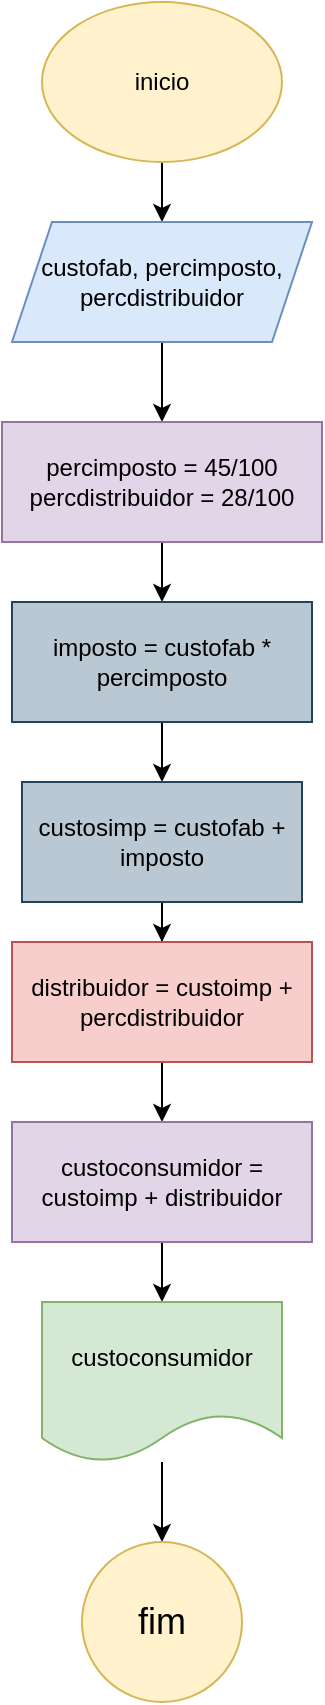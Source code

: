 <mxfile version="26.1.1">
  <diagram name="Página-1" id="5xZ-l1PhJzCoYqV-o_NN">
    <mxGraphModel grid="1" page="1" gridSize="10" guides="1" tooltips="1" connect="1" arrows="1" fold="1" pageScale="1" pageWidth="827" pageHeight="1169" math="0" shadow="0">
      <root>
        <mxCell id="0" />
        <mxCell id="1" parent="0" />
        <mxCell id="yRElc8mqz0NlZvftfNBs-3" value="" style="edgeStyle=orthogonalEdgeStyle;rounded=0;orthogonalLoop=1;jettySize=auto;html=1;" edge="1" parent="1" source="yRElc8mqz0NlZvftfNBs-1" target="yRElc8mqz0NlZvftfNBs-2">
          <mxGeometry relative="1" as="geometry" />
        </mxCell>
        <mxCell id="yRElc8mqz0NlZvftfNBs-1" value="inicio" style="ellipse;whiteSpace=wrap;html=1;fillColor=#fff2cc;strokeColor=#d6b656;" vertex="1" parent="1">
          <mxGeometry x="340" y="10" width="120" height="80" as="geometry" />
        </mxCell>
        <mxCell id="yRElc8mqz0NlZvftfNBs-5" value="" style="edgeStyle=orthogonalEdgeStyle;rounded=0;orthogonalLoop=1;jettySize=auto;html=1;" edge="1" parent="1" source="yRElc8mqz0NlZvftfNBs-2" target="yRElc8mqz0NlZvftfNBs-4">
          <mxGeometry relative="1" as="geometry" />
        </mxCell>
        <mxCell id="yRElc8mqz0NlZvftfNBs-2" value="custofab, percimposto, percdistribuidor" style="shape=parallelogram;perimeter=parallelogramPerimeter;whiteSpace=wrap;html=1;fixedSize=1;fillColor=#dae8fc;strokeColor=#6c8ebf;" vertex="1" parent="1">
          <mxGeometry x="325" y="120" width="150" height="60" as="geometry" />
        </mxCell>
        <mxCell id="yRElc8mqz0NlZvftfNBs-7" value="" style="edgeStyle=orthogonalEdgeStyle;rounded=0;orthogonalLoop=1;jettySize=auto;html=1;" edge="1" parent="1" source="yRElc8mqz0NlZvftfNBs-4" target="yRElc8mqz0NlZvftfNBs-6">
          <mxGeometry relative="1" as="geometry" />
        </mxCell>
        <mxCell id="yRElc8mqz0NlZvftfNBs-4" value="percimposto = 45/100&lt;div&gt;percdistribuidor = 28/100&lt;/div&gt;" style="whiteSpace=wrap;html=1;fillColor=#e1d5e7;strokeColor=#9673a6;" vertex="1" parent="1">
          <mxGeometry x="320" y="220" width="160" height="60" as="geometry" />
        </mxCell>
        <mxCell id="yRElc8mqz0NlZvftfNBs-9" value="" style="edgeStyle=orthogonalEdgeStyle;rounded=0;orthogonalLoop=1;jettySize=auto;html=1;" edge="1" parent="1" source="yRElc8mqz0NlZvftfNBs-6" target="yRElc8mqz0NlZvftfNBs-8">
          <mxGeometry relative="1" as="geometry" />
        </mxCell>
        <mxCell id="yRElc8mqz0NlZvftfNBs-6" value="imposto = custofab * percimposto" style="whiteSpace=wrap;html=1;fillColor=#bac8d3;strokeColor=#23445d;" vertex="1" parent="1">
          <mxGeometry x="325" y="310" width="150" height="60" as="geometry" />
        </mxCell>
        <mxCell id="yRElc8mqz0NlZvftfNBs-11" value="" style="edgeStyle=orthogonalEdgeStyle;rounded=0;orthogonalLoop=1;jettySize=auto;html=1;" edge="1" parent="1" source="yRElc8mqz0NlZvftfNBs-8" target="yRElc8mqz0NlZvftfNBs-10">
          <mxGeometry relative="1" as="geometry" />
        </mxCell>
        <mxCell id="yRElc8mqz0NlZvftfNBs-8" value="custosimp = custofab + imposto" style="whiteSpace=wrap;html=1;fillColor=#bac8d3;strokeColor=#23445d;" vertex="1" parent="1">
          <mxGeometry x="330" y="400" width="140" height="60" as="geometry" />
        </mxCell>
        <mxCell id="yRElc8mqz0NlZvftfNBs-14" value="" style="edgeStyle=orthogonalEdgeStyle;rounded=0;orthogonalLoop=1;jettySize=auto;html=1;" edge="1" parent="1" source="yRElc8mqz0NlZvftfNBs-10" target="yRElc8mqz0NlZvftfNBs-13">
          <mxGeometry relative="1" as="geometry" />
        </mxCell>
        <mxCell id="yRElc8mqz0NlZvftfNBs-10" value="distribuidor = custoimp + percdistribuidor" style="whiteSpace=wrap;html=1;fillColor=#f8cecc;strokeColor=#b85450;" vertex="1" parent="1">
          <mxGeometry x="325" y="480" width="150" height="60" as="geometry" />
        </mxCell>
        <mxCell id="yRElc8mqz0NlZvftfNBs-16" value="" style="edgeStyle=orthogonalEdgeStyle;rounded=0;orthogonalLoop=1;jettySize=auto;html=1;" edge="1" parent="1" source="yRElc8mqz0NlZvftfNBs-13" target="yRElc8mqz0NlZvftfNBs-15">
          <mxGeometry relative="1" as="geometry" />
        </mxCell>
        <mxCell id="yRElc8mqz0NlZvftfNBs-13" value="custoconsumidor = custoimp + distribuidor" style="whiteSpace=wrap;html=1;fillColor=#e1d5e7;strokeColor=#9673a6;" vertex="1" parent="1">
          <mxGeometry x="325" y="570" width="150" height="60" as="geometry" />
        </mxCell>
        <mxCell id="yRElc8mqz0NlZvftfNBs-18" value="" style="edgeStyle=orthogonalEdgeStyle;rounded=0;orthogonalLoop=1;jettySize=auto;html=1;" edge="1" parent="1" source="yRElc8mqz0NlZvftfNBs-15" target="yRElc8mqz0NlZvftfNBs-17">
          <mxGeometry relative="1" as="geometry" />
        </mxCell>
        <mxCell id="yRElc8mqz0NlZvftfNBs-15" value="custoconsumidor" style="shape=document;whiteSpace=wrap;html=1;boundedLbl=1;fillColor=#d5e8d4;strokeColor=#82b366;" vertex="1" parent="1">
          <mxGeometry x="340" y="660" width="120" height="80" as="geometry" />
        </mxCell>
        <mxCell id="yRElc8mqz0NlZvftfNBs-17" value="&lt;font style=&quot;font-size: 18px;&quot;&gt;fim&lt;/font&gt;" style="ellipse;whiteSpace=wrap;html=1;fillColor=#fff2cc;strokeColor=#d6b656;" vertex="1" parent="1">
          <mxGeometry x="360" y="780" width="80" height="80" as="geometry" />
        </mxCell>
      </root>
    </mxGraphModel>
  </diagram>
</mxfile>
